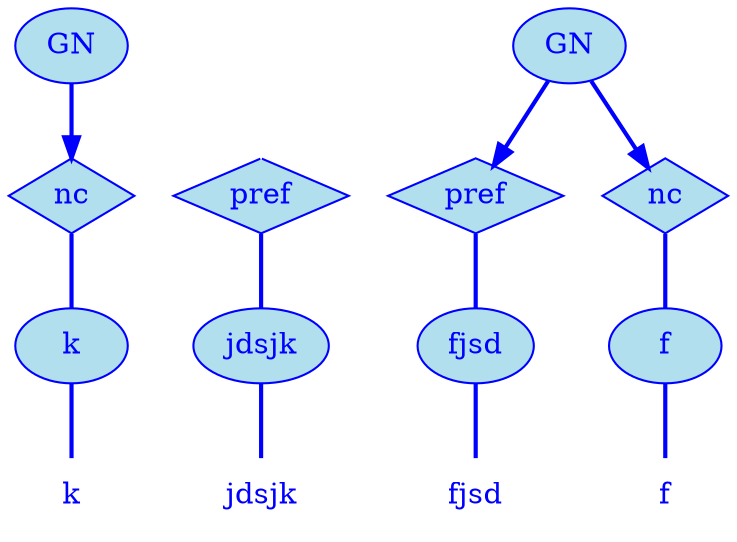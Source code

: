 digraph g {
	graph [bb="0,0,284,252"];
	node [label="\N"];
	graph [_draw_="c 5 -white C 5 -white P 4 0 0 0 252 284 252 284 0 ",
		xdotversion="1.2"];
	"mc1s1_t1#token84" [label=k, shape=plaintext, fillcolor=lightblue2, fontcolor=blue, pos="27,18", width="0.75", height="0.50", _ldraw_="F 14.000000 11 -Times-Roman c 4 -blue T 27 13 0 8 1 -k "];
	"mc1s1_W1#wordmc1s1_t1#token" [label=k, shape=ellipse, fillcolor=lightblue2, fontcolor=blue, pos="27,90", width="0.75", height="0.50", color=blue, style=filled, _draw_="S 6 -filled c 4 -blue C 10 -lightblue2 E 27 90 27 18 ", _ldraw_="F 14.000000 11 -Times-Roman c 4 -blue T 27 85 0 8 1 -k "];
	"mc1s1_P12L1#pos" [label=nc, shape=diamond, fillcolor=lightblue2, fontcolor=blue, pos="27,162", width="0.75", height="0.50", color=blue, style=filled, _draw_="S 6 -filled c 4 -blue C 10 -lightblue2 P 4 27 180 0 162 27 144 54 162 ", _ldraw_="F 14.000000 11 -Times-Roman c 4 -blue T 27 157 0 16 2 -nc "];
	"mc1s1_chk0#chunk" [label=GN, fillcolor=lightblue2, fontcolor=blue, pos="27,234", width="0.75", height="0.50", color=blue, style=filled, arrowhead=doubleoctagon, _draw_="S 6 -filled c 4 -blue C 10 -lightblue2 E 27 234 27 18 ", _ldraw_="F 14.000000 11 -Times-Roman c 4 -blue T 27 229 0 22 2 -GN "];
	"mc1s1_t3#token87" [label=jdsjk, shape=plaintext, fillcolor=lightblue2, fontcolor=blue, pos="104,18", width="0.75", height="0.50", _ldraw_="F 14.000000 11 -Times-Roman c 4 -blue T 104 13 0 31 5 -jdsjk "];
	"mc1s1_W2#wordmc1s1_t3#token" [label=jdsjk, shape=ellipse, fillcolor=lightblue2, fontcolor=blue, pos="104,90", width="0.89", height="0.50", color=blue, style=filled, _draw_="S 6 -filled c 4 -blue C 10 -lightblue2 E 104 90 32 18 ", _ldraw_="F 14.000000 11 -Times-Roman c 4 -blue T 104 85 0 31 5 -jdsjk "];
	"mc1s1_P41#pos" [label=pref, shape=diamond, fillcolor=lightblue2, fontcolor=blue, pos="104,162", width="0.83", height="0.50", color=blue, style=filled, _draw_="S 6 -filled c 4 -blue C 10 -lightblue2 P 4 104 180 74 162 104 144 134 162 ", _ldraw_="F 14.000000 11 -Times-Roman c 4 -blue T 104 157 0 27 4 -pref "];
	"mc1s1_t5#token78" [label=fjsd, shape=plaintext, fillcolor=lightblue2, fontcolor=blue, pos="182,18", width="0.75", height="0.50", _ldraw_="F 14.000000 11 -Times-Roman c 4 -blue T 182 13 0 23 4 -fjsd "];
	"mc1s1_W3#wordmc1s1_t5#token" [label=fjsd, shape=ellipse, fillcolor=lightblue2, fontcolor=blue, pos="182,90", width="0.75", height="0.50", color=blue, style=filled, _draw_="S 6 -filled c 4 -blue C 10 -lightblue2 E 182 90 27 18 ", _ldraw_="F 14.000000 11 -Times-Roman c 4 -blue T 182 85 0 23 4 -fjsd "];
	"mc1s1_P66#pos" [label=pref, shape=diamond, fillcolor=lightblue2, fontcolor=blue, pos="182,162", width="0.83", height="0.50", color=blue, style=filled, _draw_="S 6 -filled c 4 -blue C 10 -lightblue2 P 4 182 180 152 162 182 144 212 162 ", _ldraw_="F 14.000000 11 -Times-Roman c 4 -blue T 182 157 0 27 4 -pref "];
	"mc1s1_t7#token16" [label=f, shape=plaintext, fillcolor=lightblue2, fontcolor=blue, pos="257,18", width="0.75", height="0.50", _ldraw_="F 14.000000 11 -Times-Roman c 4 -blue T 257 13 0 5 1 -f "];
	"mc1s1_W4#wordmc1s1_t7#token" [label=f, shape=ellipse, fillcolor=lightblue2, fontcolor=blue, pos="257,90", width="0.75", height="0.50", color=blue, style=filled, _draw_="S 6 -filled c 4 -blue C 10 -lightblue2 E 257 90 27 18 ", _ldraw_="F 14.000000 11 -Times-Roman c 4 -blue T 257 85 0 5 1 -f "];
	"mc1s1_P76L1#pos" [label=nc, shape=diamond, fillcolor=lightblue2, fontcolor=blue, pos="257,162", width="0.75", height="0.50", color=blue, style=filled, _draw_="S 6 -filled c 4 -blue C 10 -lightblue2 P 4 257 180 230 162 257 144 284 162 ", _ldraw_="F 14.000000 11 -Times-Roman c 4 -blue T 257 157 0 16 2 -nc "];
	"mc1s1_chk1#chunk" [label=GN, fillcolor=lightblue2, fontcolor=blue, pos="219,234", width="0.75", height="0.50", color=blue, style=filled, arrowhead=doubleoctagon, _draw_="S 6 -filled c 4 -blue C 10 -lightblue2 E 219 234 27 18 ", _ldraw_="F 14.000000 11 -Times-Roman c 4 -blue T 219 229 0 22 2 -GN "];
	"mc1s1_P41#pos#empty" [shape=point, fillcolor=white, fontcolor=white, pos="104,234", width="0.06", height="0.06", color=white, size=2, _draw_="S 6 -filled c 5 -white C 5 -white E 104 234 2 2 "];
	"mc1s1_W1#wordmc1s1_t1#token" -> "mc1s1_t1#token84" [arrowhead=none, color=blue, fontcolor=blue, style=bold, minlen=1, pos="27,72 27,61 27,47 27,36", _draw_="S 4 -bold c 4 -blue B 4 27 72 27 61 27 47 27 36 "];
	"mc1s1_P12L1#pos" -> "mc1s1_W1#wordmc1s1_t1#token" [arrowhead=none, color=blue, fontcolor=blue, style=bold, minlen=1, pos="27,144 27,133 27,119 27,108", _draw_="S 4 -bold c 4 -blue B 4 27 144 27 133 27 119 27 108 "];
	"mc1s1_chk0#chunk" -> "mc1s1_P12L1#pos" [color=blue, fontcolor=blue, style=bold, minlen=1, pos="e,27,180 27,216 27,208 27,199 27,190", shape=normal, _draw_="S 4 -bold c 4 -blue B 4 27 216 27 208 27 199 27 190 ", _hdraw_="S 5 -solid S 15 -setlinewidth(1) c 4 -blue C 4 -blue P 3 31 190 27 180 24 190 "];
	"mc1s1_W2#wordmc1s1_t3#token" -> "mc1s1_t3#token87" [arrowhead=none, color=blue, fontcolor=blue, style=bold, minlen=1, pos="104,72 104,61 104,47 104,36", _draw_="S 4 -bold c 4 -blue B 4 104 72 104 61 104 47 104 36 "];
	"mc1s1_P41#pos" -> "mc1s1_W2#wordmc1s1_t3#token" [arrowhead=none, color=blue, fontcolor=blue, style=bold, minlen=1, pos="104,144 104,133 104,119 104,108", _draw_="S 4 -bold c 4 -blue B 4 104 144 104 133 104 119 104 108 "];
	"mc1s1_W3#wordmc1s1_t5#token" -> "mc1s1_t5#token78" [arrowhead=none, color=blue, fontcolor=blue, style=bold, minlen=1, pos="182,72 182,61 182,47 182,36", _draw_="S 4 -bold c 4 -blue B 4 182 72 182 61 182 47 182 36 "];
	"mc1s1_P66#pos" -> "mc1s1_W3#wordmc1s1_t5#token" [arrowhead=none, color=blue, fontcolor=blue, style=bold, minlen=1, pos="182,144 182,133 182,119 182,108", _draw_="S 4 -bold c 4 -blue B 4 182 144 182 133 182 119 182 108 "];
	"mc1s1_W4#wordmc1s1_t7#token" -> "mc1s1_t7#token16" [arrowhead=none, color=blue, fontcolor=blue, style=bold, minlen=1, pos="257,72 257,61 257,47 257,36", _draw_="S 4 -bold c 4 -blue B 4 257 72 257 61 257 47 257 36 "];
	"mc1s1_P76L1#pos" -> "mc1s1_W4#wordmc1s1_t7#token" [arrowhead=none, color=blue, fontcolor=blue, style=bold, minlen=1, pos="257,144 257,133 257,119 257,108", _draw_="S 4 -bold c 4 -blue B 4 257 144 257 133 257 119 257 108 "];
	"mc1s1_chk1#chunk" -> "mc1s1_P66#pos" [color=blue, fontcolor=blue, style=bold, minlen=1, pos="e,189,176 210,217 205,208 199,196 194,185", shape=normal, _draw_="S 4 -bold c 4 -blue B 4 210 217 205 208 199 196 194 185 ", _hdraw_="S 5 -solid S 15 -setlinewidth(1) c 4 -blue C 4 -blue P 3 197 183 189 176 191 186 "];
	"mc1s1_chk1#chunk" -> "mc1s1_P76L1#pos" [color=blue, fontcolor=blue, style=bold, minlen=1, pos="e,250,176 228,217 233,208 240,195 245,185", shape=normal, _draw_="S 4 -bold c 4 -blue B 4 228 217 233 208 240 195 245 185 ", _hdraw_="S 5 -solid S 15 -setlinewidth(1) c 4 -blue C 4 -blue P 3 248 186 250 176 242 183 "];
	"mc1s1_P41#pos#empty" -> "mc1s1_P41#pos" [color=white, fontcolor=white, minlen=1, pos="e,104,180 104,232 104,225 104,207 104,190", shape=none, _draw_="c 5 -white B 4 104 232 104 225 104 207 104 190 ", _hdraw_="S 5 -solid S 15 -setlinewidth(1) c 5 -white C 5 -white P 3 108 190 104 180 101 190 "];
}
